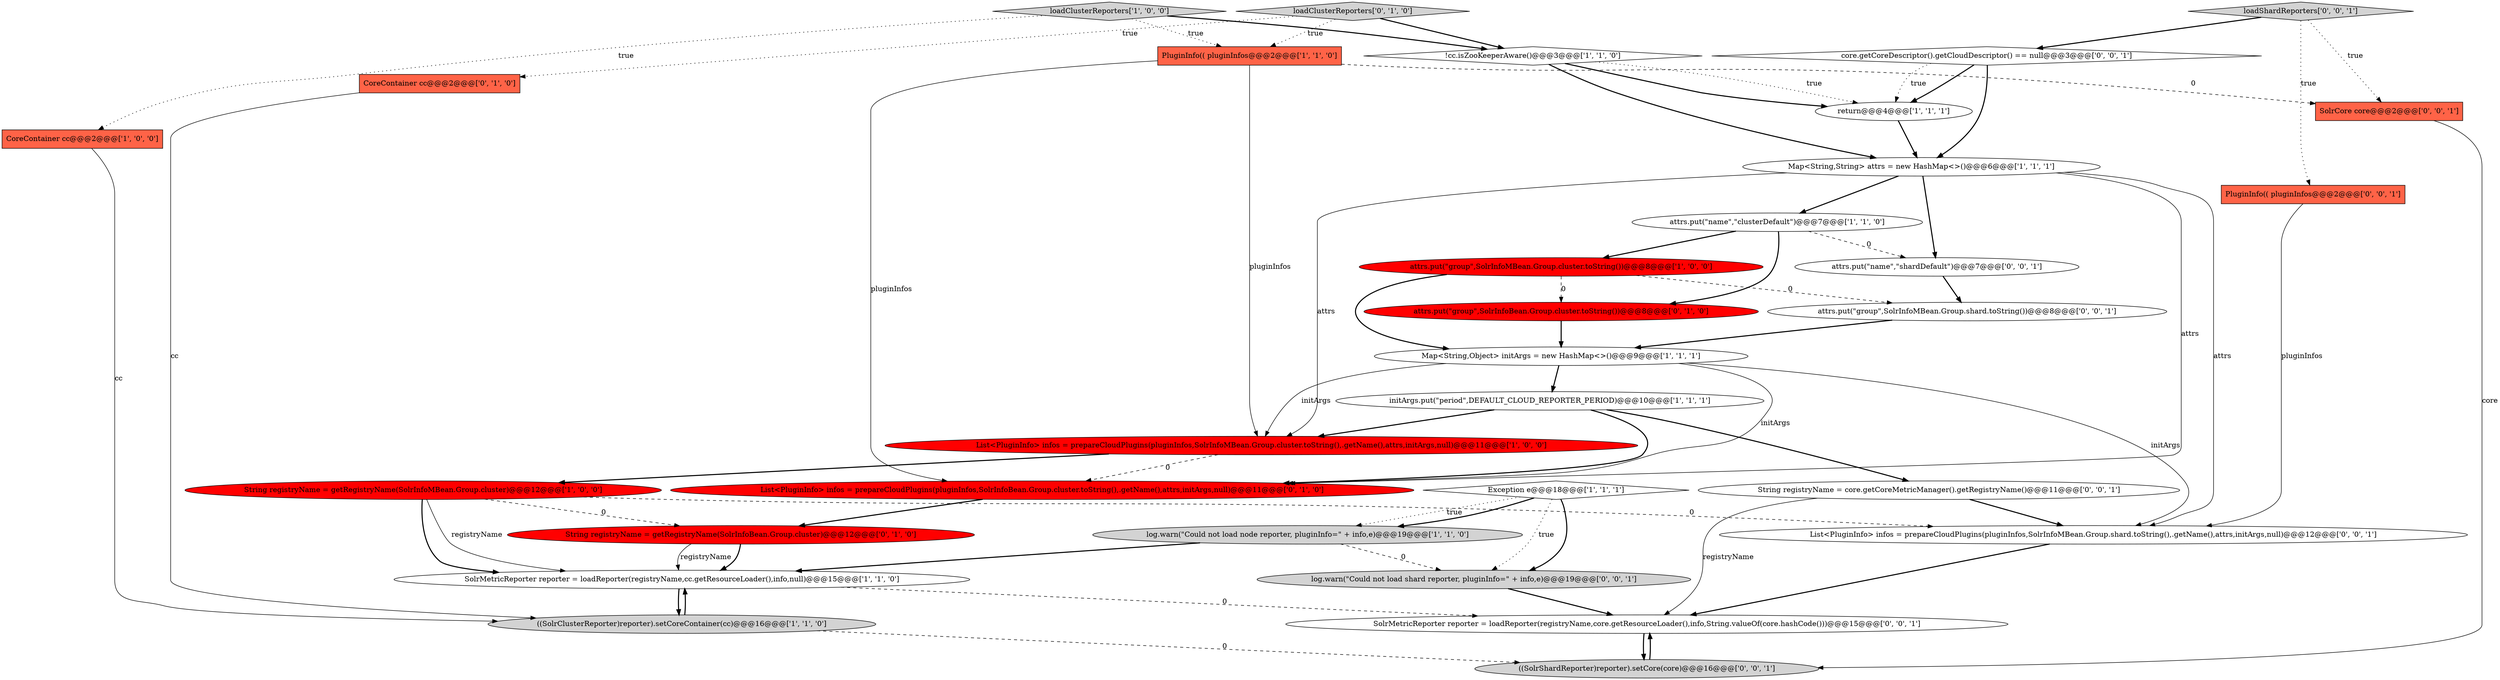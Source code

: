 digraph {
4 [style = filled, label = "initArgs.put(\"period\",DEFAULT_CLOUD_REPORTER_PERIOD)@@@10@@@['1', '1', '1']", fillcolor = white, shape = ellipse image = "AAA0AAABBB1BBB"];
30 [style = filled, label = "String registryName = core.getCoreMetricManager().getRegistryName()@@@11@@@['0', '0', '1']", fillcolor = white, shape = ellipse image = "AAA0AAABBB3BBB"];
12 [style = filled, label = "Map<String,Object> initArgs = new HashMap<>()@@@9@@@['1', '1', '1']", fillcolor = white, shape = ellipse image = "AAA0AAABBB1BBB"];
27 [style = filled, label = "attrs.put(\"name\",\"shardDefault\")@@@7@@@['0', '0', '1']", fillcolor = white, shape = ellipse image = "AAA0AAABBB3BBB"];
28 [style = filled, label = "attrs.put(\"group\",SolrInfoMBean.Group.shard.toString())@@@8@@@['0', '0', '1']", fillcolor = white, shape = ellipse image = "AAA0AAABBB3BBB"];
3 [style = filled, label = "((SolrClusterReporter)reporter).setCoreContainer(cc)@@@16@@@['1', '1', '0']", fillcolor = lightgray, shape = ellipse image = "AAA0AAABBB1BBB"];
14 [style = filled, label = "PluginInfo(( pluginInfos@@@2@@@['1', '1', '0']", fillcolor = tomato, shape = box image = "AAA0AAABBB1BBB"];
15 [style = filled, label = "String registryName = getRegistryName(SolrInfoMBean.Group.cluster)@@@12@@@['1', '0', '0']", fillcolor = red, shape = ellipse image = "AAA1AAABBB1BBB"];
9 [style = filled, label = "return@@@4@@@['1', '1', '1']", fillcolor = white, shape = ellipse image = "AAA0AAABBB1BBB"];
13 [style = filled, label = "Map<String,String> attrs = new HashMap<>()@@@6@@@['1', '1', '1']", fillcolor = white, shape = ellipse image = "AAA0AAABBB1BBB"];
7 [style = filled, label = "log.warn(\"Could not load node reporter, pluginInfo=\" + info,e)@@@19@@@['1', '1', '0']", fillcolor = lightgray, shape = ellipse image = "AAA0AAABBB1BBB"];
21 [style = filled, label = "log.warn(\"Could not load shard reporter, pluginInfo=\" + info,e)@@@19@@@['0', '0', '1']", fillcolor = lightgray, shape = ellipse image = "AAA0AAABBB3BBB"];
31 [style = filled, label = "SolrCore core@@@2@@@['0', '0', '1']", fillcolor = tomato, shape = box image = "AAA0AAABBB3BBB"];
25 [style = filled, label = "loadShardReporters['0', '0', '1']", fillcolor = lightgray, shape = diamond image = "AAA0AAABBB3BBB"];
16 [style = filled, label = "loadClusterReporters['0', '1', '0']", fillcolor = lightgray, shape = diamond image = "AAA0AAABBB2BBB"];
19 [style = filled, label = "String registryName = getRegistryName(SolrInfoBean.Group.cluster)@@@12@@@['0', '1', '0']", fillcolor = red, shape = ellipse image = "AAA1AAABBB2BBB"];
20 [style = filled, label = "attrs.put(\"group\",SolrInfoBean.Group.cluster.toString())@@@8@@@['0', '1', '0']", fillcolor = red, shape = ellipse image = "AAA1AAABBB2BBB"];
29 [style = filled, label = "SolrMetricReporter reporter = loadReporter(registryName,core.getResourceLoader(),info,String.valueOf(core.hashCode()))@@@15@@@['0', '0', '1']", fillcolor = white, shape = ellipse image = "AAA0AAABBB3BBB"];
17 [style = filled, label = "List<PluginInfo> infos = prepareCloudPlugins(pluginInfos,SolrInfoBean.Group.cluster.toString(),.getName(),attrs,initArgs,null)@@@11@@@['0', '1', '0']", fillcolor = red, shape = ellipse image = "AAA1AAABBB2BBB"];
22 [style = filled, label = "List<PluginInfo> infos = prepareCloudPlugins(pluginInfos,SolrInfoMBean.Group.shard.toString(),.getName(),attrs,initArgs,null)@@@12@@@['0', '0', '1']", fillcolor = white, shape = ellipse image = "AAA0AAABBB3BBB"];
5 [style = filled, label = "Exception e@@@18@@@['1', '1', '1']", fillcolor = white, shape = diamond image = "AAA0AAABBB1BBB"];
8 [style = filled, label = "loadClusterReporters['1', '0', '0']", fillcolor = lightgray, shape = diamond image = "AAA0AAABBB1BBB"];
18 [style = filled, label = "CoreContainer cc@@@2@@@['0', '1', '0']", fillcolor = tomato, shape = box image = "AAA0AAABBB2BBB"];
10 [style = filled, label = "attrs.put(\"name\",\"clusterDefault\")@@@7@@@['1', '1', '0']", fillcolor = white, shape = ellipse image = "AAA0AAABBB1BBB"];
1 [style = filled, label = "SolrMetricReporter reporter = loadReporter(registryName,cc.getResourceLoader(),info,null)@@@15@@@['1', '1', '0']", fillcolor = white, shape = ellipse image = "AAA0AAABBB1BBB"];
2 [style = filled, label = "List<PluginInfo> infos = prepareCloudPlugins(pluginInfos,SolrInfoMBean.Group.cluster.toString(),.getName(),attrs,initArgs,null)@@@11@@@['1', '0', '0']", fillcolor = red, shape = ellipse image = "AAA1AAABBB1BBB"];
26 [style = filled, label = "core.getCoreDescriptor().getCloudDescriptor() == null@@@3@@@['0', '0', '1']", fillcolor = white, shape = diamond image = "AAA0AAABBB3BBB"];
0 [style = filled, label = "CoreContainer cc@@@2@@@['1', '0', '0']", fillcolor = tomato, shape = box image = "AAA0AAABBB1BBB"];
11 [style = filled, label = "attrs.put(\"group\",SolrInfoMBean.Group.cluster.toString())@@@8@@@['1', '0', '0']", fillcolor = red, shape = ellipse image = "AAA1AAABBB1BBB"];
24 [style = filled, label = "PluginInfo(( pluginInfos@@@2@@@['0', '0', '1']", fillcolor = tomato, shape = box image = "AAA0AAABBB3BBB"];
6 [style = filled, label = "!cc.isZooKeeperAware()@@@3@@@['1', '1', '0']", fillcolor = white, shape = diamond image = "AAA0AAABBB1BBB"];
23 [style = filled, label = "((SolrShardReporter)reporter).setCore(core)@@@16@@@['0', '0', '1']", fillcolor = lightgray, shape = ellipse image = "AAA0AAABBB3BBB"];
13->10 [style = bold, label=""];
14->31 [style = dashed, label="0"];
24->22 [style = solid, label="pluginInfos"];
10->20 [style = bold, label=""];
30->22 [style = bold, label=""];
7->1 [style = bold, label=""];
11->20 [style = dashed, label="0"];
7->21 [style = dashed, label="0"];
4->17 [style = bold, label=""];
3->1 [style = bold, label=""];
18->3 [style = solid, label="cc"];
25->31 [style = dotted, label="true"];
16->6 [style = bold, label=""];
0->3 [style = solid, label="cc"];
27->28 [style = bold, label=""];
12->22 [style = solid, label="initArgs"];
1->29 [style = dashed, label="0"];
1->3 [style = bold, label=""];
22->29 [style = bold, label=""];
14->2 [style = solid, label="pluginInfos"];
25->24 [style = dotted, label="true"];
13->17 [style = solid, label="attrs"];
11->12 [style = bold, label=""];
8->6 [style = bold, label=""];
31->23 [style = solid, label="core"];
13->22 [style = solid, label="attrs"];
4->2 [style = bold, label=""];
26->9 [style = bold, label=""];
28->12 [style = bold, label=""];
29->23 [style = bold, label=""];
26->9 [style = dotted, label="true"];
15->19 [style = dashed, label="0"];
2->17 [style = dashed, label="0"];
10->27 [style = dashed, label="0"];
17->19 [style = bold, label=""];
26->13 [style = bold, label=""];
15->22 [style = dashed, label="0"];
13->2 [style = solid, label="attrs"];
23->29 [style = bold, label=""];
3->23 [style = dashed, label="0"];
5->21 [style = bold, label=""];
12->2 [style = solid, label="initArgs"];
11->28 [style = dashed, label="0"];
19->1 [style = bold, label=""];
13->27 [style = bold, label=""];
21->29 [style = bold, label=""];
4->30 [style = bold, label=""];
12->4 [style = bold, label=""];
6->9 [style = dotted, label="true"];
12->17 [style = solid, label="initArgs"];
15->1 [style = bold, label=""];
5->7 [style = dotted, label="true"];
19->1 [style = solid, label="registryName"];
6->13 [style = bold, label=""];
8->14 [style = dotted, label="true"];
16->14 [style = dotted, label="true"];
2->15 [style = bold, label=""];
20->12 [style = bold, label=""];
25->26 [style = bold, label=""];
5->7 [style = bold, label=""];
5->21 [style = dotted, label="true"];
8->0 [style = dotted, label="true"];
30->29 [style = solid, label="registryName"];
6->9 [style = bold, label=""];
15->1 [style = solid, label="registryName"];
14->17 [style = solid, label="pluginInfos"];
9->13 [style = bold, label=""];
10->11 [style = bold, label=""];
16->18 [style = dotted, label="true"];
}
